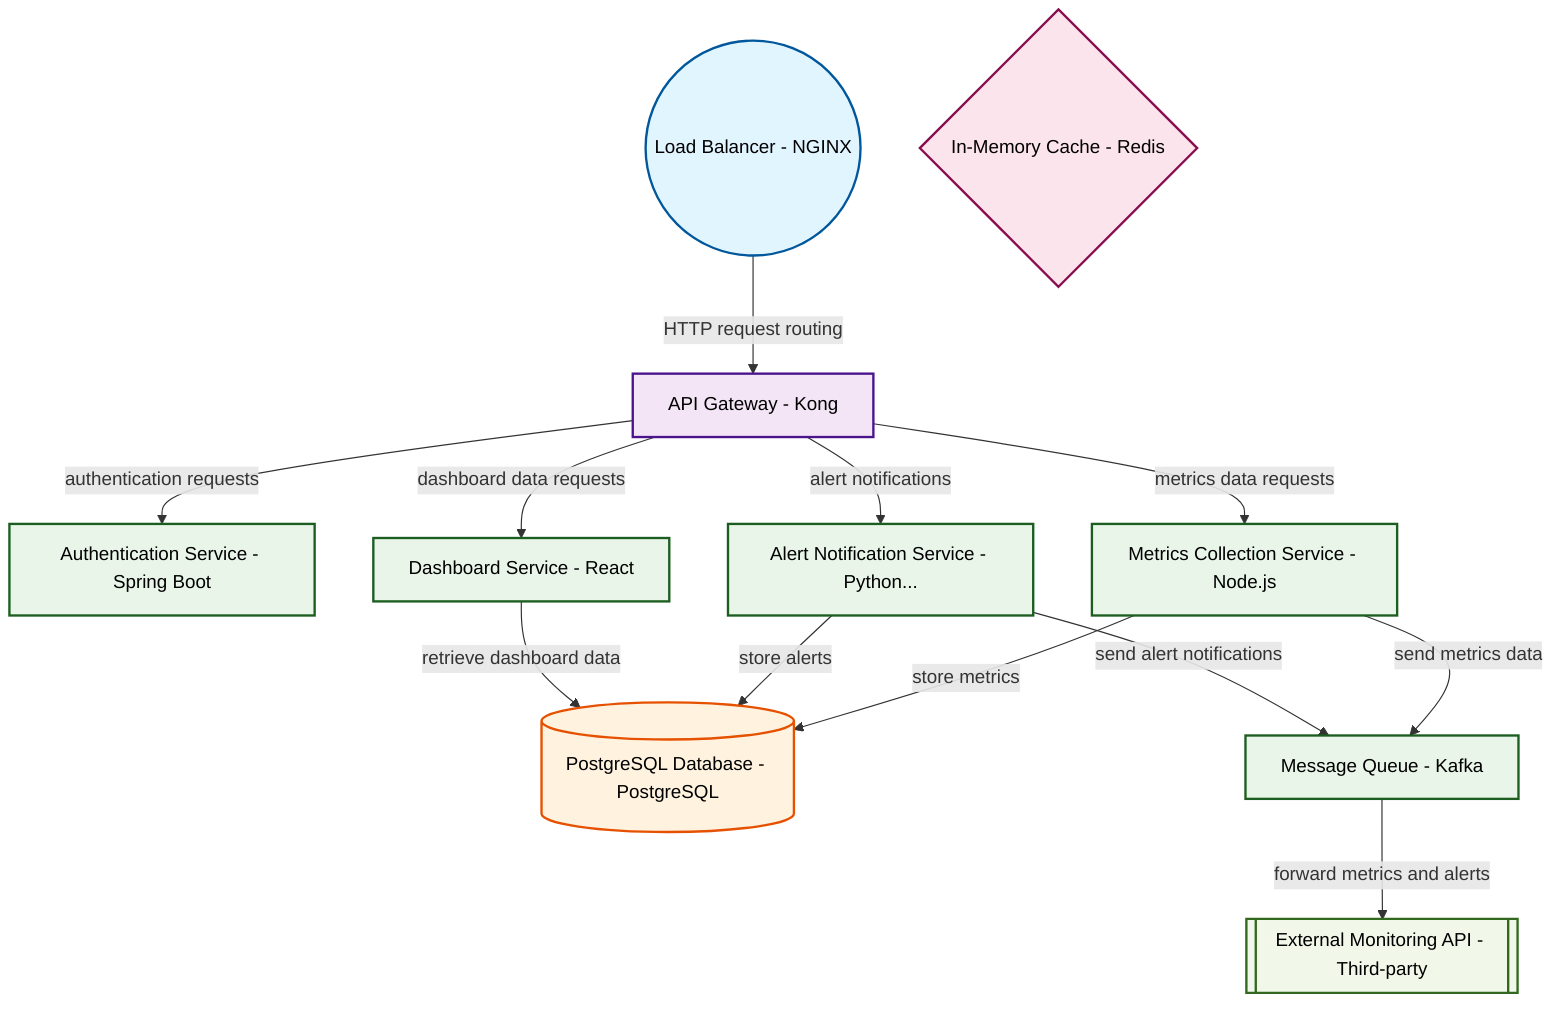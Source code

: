 graph TB

    %% Professional Software Architecture Styling
    classDef userInterface fill:#e1f5fe,stroke:#01579b,stroke-width:2px,color:#000
    classDef apiLayer fill:#f3e5f5,stroke:#4a148c,stroke-width:2px,color:#000
    classDef service fill:#e8f5e8,stroke:#1b5e20,stroke-width:2px,color:#000
    classDef database fill:#fff3e0,stroke:#e65100,stroke-width:2px,color:#000
    classDef cache fill:#fce4ec,stroke:#880e4f,stroke-width:2px,color:#000
    classDef external fill:#f1f8e9,stroke:#33691e,stroke-width:2px,color:#000

    lb1((Load Balancer - NGINX))
    api_gateway[API Gateway - Kong]
    auth_service[Authentication Service - Spring Boot]
    metrics_service[Metrics Collection Service - Node.js]
    alert_service[Alert Notification Service - Python...]
    dashboard_service[Dashboard Service - React]
    database[(PostgreSQL Database - PostgreSQL)]
    cache{In-Memory Cache - Redis}
    message_queue[Message Queue - Kafka]
    external_monitoring[[External Monitoring API - Third-party]]

    lb1 -->|HTTP request routing| api_gateway
    api_gateway -->|authentication requests| auth_service
    api_gateway -->|metrics data requests| metrics_service
    api_gateway -->|alert notifications| alert_service
    api_gateway -->|dashboard data requests| dashboard_service
    metrics_service -->|store metrics| database
    alert_service -->|store alerts| database
    dashboard_service -->|retrieve dashboard data| database
    metrics_service -->|send metrics data| message_queue
    alert_service -->|send alert notifications| message_queue
    message_queue -->|forward metrics and alerts| external_monitoring

    class lb1 userInterface
    class api_gateway apiLayer
    class auth_service service
    class metrics_service service
    class alert_service service
    class dashboard_service service
    class database database
    class cache cache
    class message_queue service
    class external_monitoring external